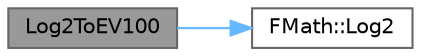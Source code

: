 digraph "Log2ToEV100"
{
 // INTERACTIVE_SVG=YES
 // LATEX_PDF_SIZE
  bgcolor="transparent";
  edge [fontname=Helvetica,fontsize=10,labelfontname=Helvetica,labelfontsize=10];
  node [fontname=Helvetica,fontsize=10,shape=box,height=0.2,width=0.4];
  rankdir="LR";
  Node1 [id="Node000001",label="Log2ToEV100",height=0.2,width=0.4,color="gray40", fillcolor="grey60", style="filled", fontcolor="black",tooltip=" "];
  Node1 -> Node2 [id="edge1_Node000001_Node000002",color="steelblue1",style="solid",tooltip=" "];
  Node2 [id="Node000002",label="FMath::Log2",height=0.2,width=0.4,color="grey40", fillcolor="white", style="filled",URL="$dc/d20/structFMath.html#a054e7690dfb783a60ff0d14fe59da700",tooltip="Computes the base 2 logarithm of the specified value."];
}
